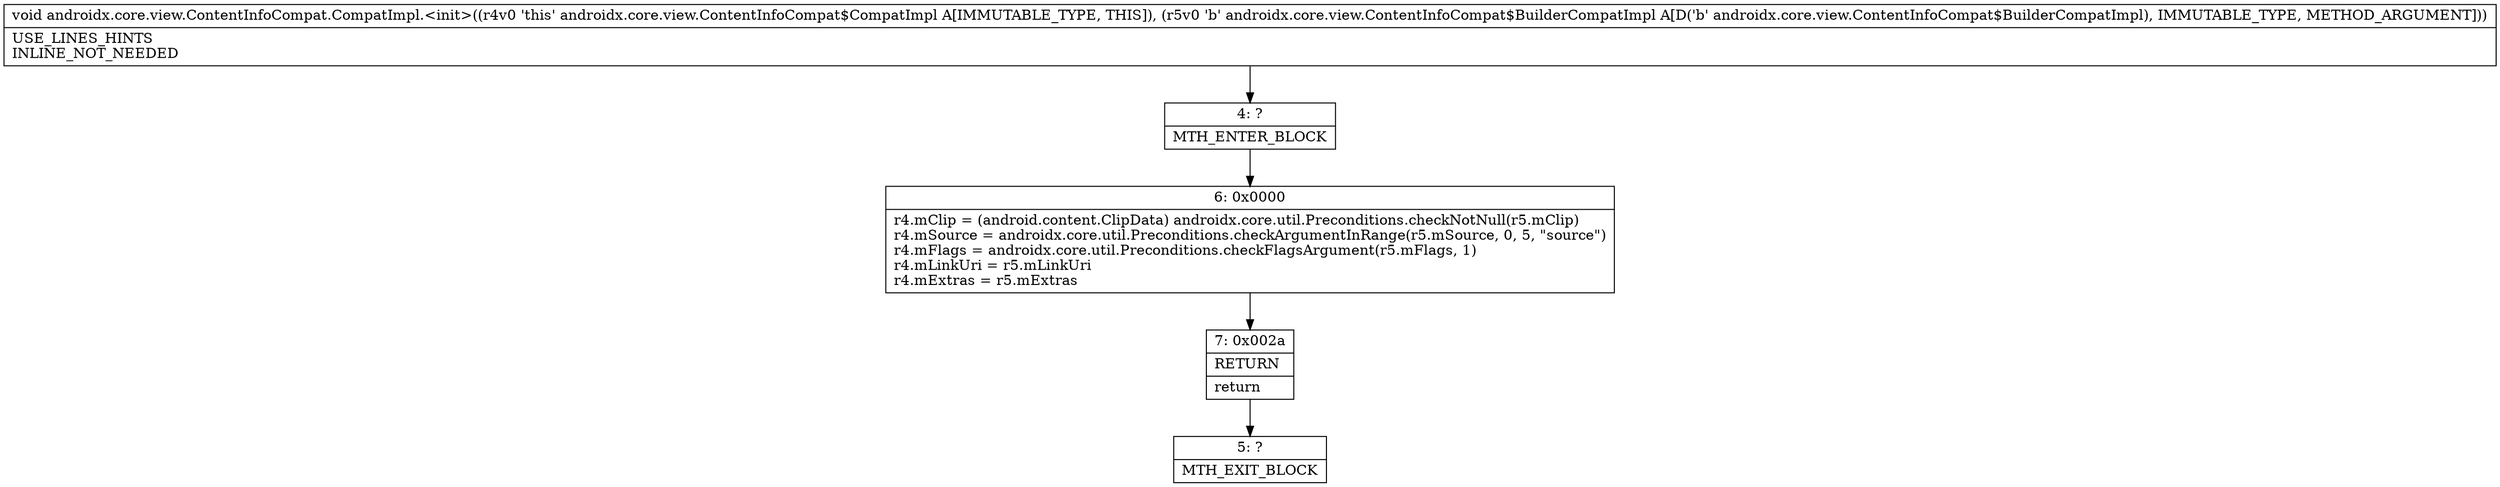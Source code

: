 digraph "CFG forandroidx.core.view.ContentInfoCompat.CompatImpl.\<init\>(Landroidx\/core\/view\/ContentInfoCompat$BuilderCompatImpl;)V" {
Node_4 [shape=record,label="{4\:\ ?|MTH_ENTER_BLOCK\l}"];
Node_6 [shape=record,label="{6\:\ 0x0000|r4.mClip = (android.content.ClipData) androidx.core.util.Preconditions.checkNotNull(r5.mClip)\lr4.mSource = androidx.core.util.Preconditions.checkArgumentInRange(r5.mSource, 0, 5, \"source\")\lr4.mFlags = androidx.core.util.Preconditions.checkFlagsArgument(r5.mFlags, 1)\lr4.mLinkUri = r5.mLinkUri\lr4.mExtras = r5.mExtras\l}"];
Node_7 [shape=record,label="{7\:\ 0x002a|RETURN\l|return\l}"];
Node_5 [shape=record,label="{5\:\ ?|MTH_EXIT_BLOCK\l}"];
MethodNode[shape=record,label="{void androidx.core.view.ContentInfoCompat.CompatImpl.\<init\>((r4v0 'this' androidx.core.view.ContentInfoCompat$CompatImpl A[IMMUTABLE_TYPE, THIS]), (r5v0 'b' androidx.core.view.ContentInfoCompat$BuilderCompatImpl A[D('b' androidx.core.view.ContentInfoCompat$BuilderCompatImpl), IMMUTABLE_TYPE, METHOD_ARGUMENT]))  | USE_LINES_HINTS\lINLINE_NOT_NEEDED\l}"];
MethodNode -> Node_4;Node_4 -> Node_6;
Node_6 -> Node_7;
Node_7 -> Node_5;
}

